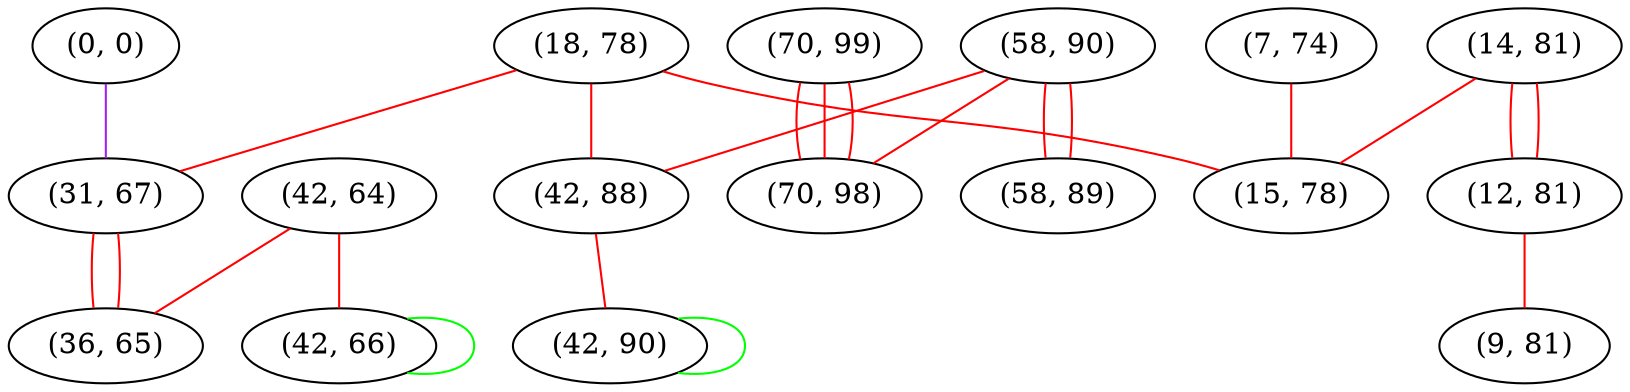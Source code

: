 graph "" {
"(42, 64)";
"(14, 81)";
"(0, 0)";
"(58, 90)";
"(18, 78)";
"(70, 99)";
"(42, 88)";
"(70, 98)";
"(12, 81)";
"(9, 81)";
"(7, 74)";
"(42, 90)";
"(31, 67)";
"(15, 78)";
"(36, 65)";
"(58, 89)";
"(42, 66)";
"(42, 64)" -- "(36, 65)"  [color=red, key=0, weight=1];
"(42, 64)" -- "(42, 66)"  [color=red, key=0, weight=1];
"(14, 81)" -- "(15, 78)"  [color=red, key=0, weight=1];
"(14, 81)" -- "(12, 81)"  [color=red, key=0, weight=1];
"(14, 81)" -- "(12, 81)"  [color=red, key=1, weight=1];
"(0, 0)" -- "(31, 67)"  [color=purple, key=0, weight=4];
"(58, 90)" -- "(42, 88)"  [color=red, key=0, weight=1];
"(58, 90)" -- "(70, 98)"  [color=red, key=0, weight=1];
"(58, 90)" -- "(58, 89)"  [color=red, key=0, weight=1];
"(58, 90)" -- "(58, 89)"  [color=red, key=1, weight=1];
"(18, 78)" -- "(42, 88)"  [color=red, key=0, weight=1];
"(18, 78)" -- "(15, 78)"  [color=red, key=0, weight=1];
"(18, 78)" -- "(31, 67)"  [color=red, key=0, weight=1];
"(70, 99)" -- "(70, 98)"  [color=red, key=0, weight=1];
"(70, 99)" -- "(70, 98)"  [color=red, key=1, weight=1];
"(70, 99)" -- "(70, 98)"  [color=red, key=2, weight=1];
"(42, 88)" -- "(42, 90)"  [color=red, key=0, weight=1];
"(12, 81)" -- "(9, 81)"  [color=red, key=0, weight=1];
"(7, 74)" -- "(15, 78)"  [color=red, key=0, weight=1];
"(42, 90)" -- "(42, 90)"  [color=green, key=0, weight=2];
"(31, 67)" -- "(36, 65)"  [color=red, key=0, weight=1];
"(31, 67)" -- "(36, 65)"  [color=red, key=1, weight=1];
"(42, 66)" -- "(42, 66)"  [color=green, key=0, weight=2];
}
